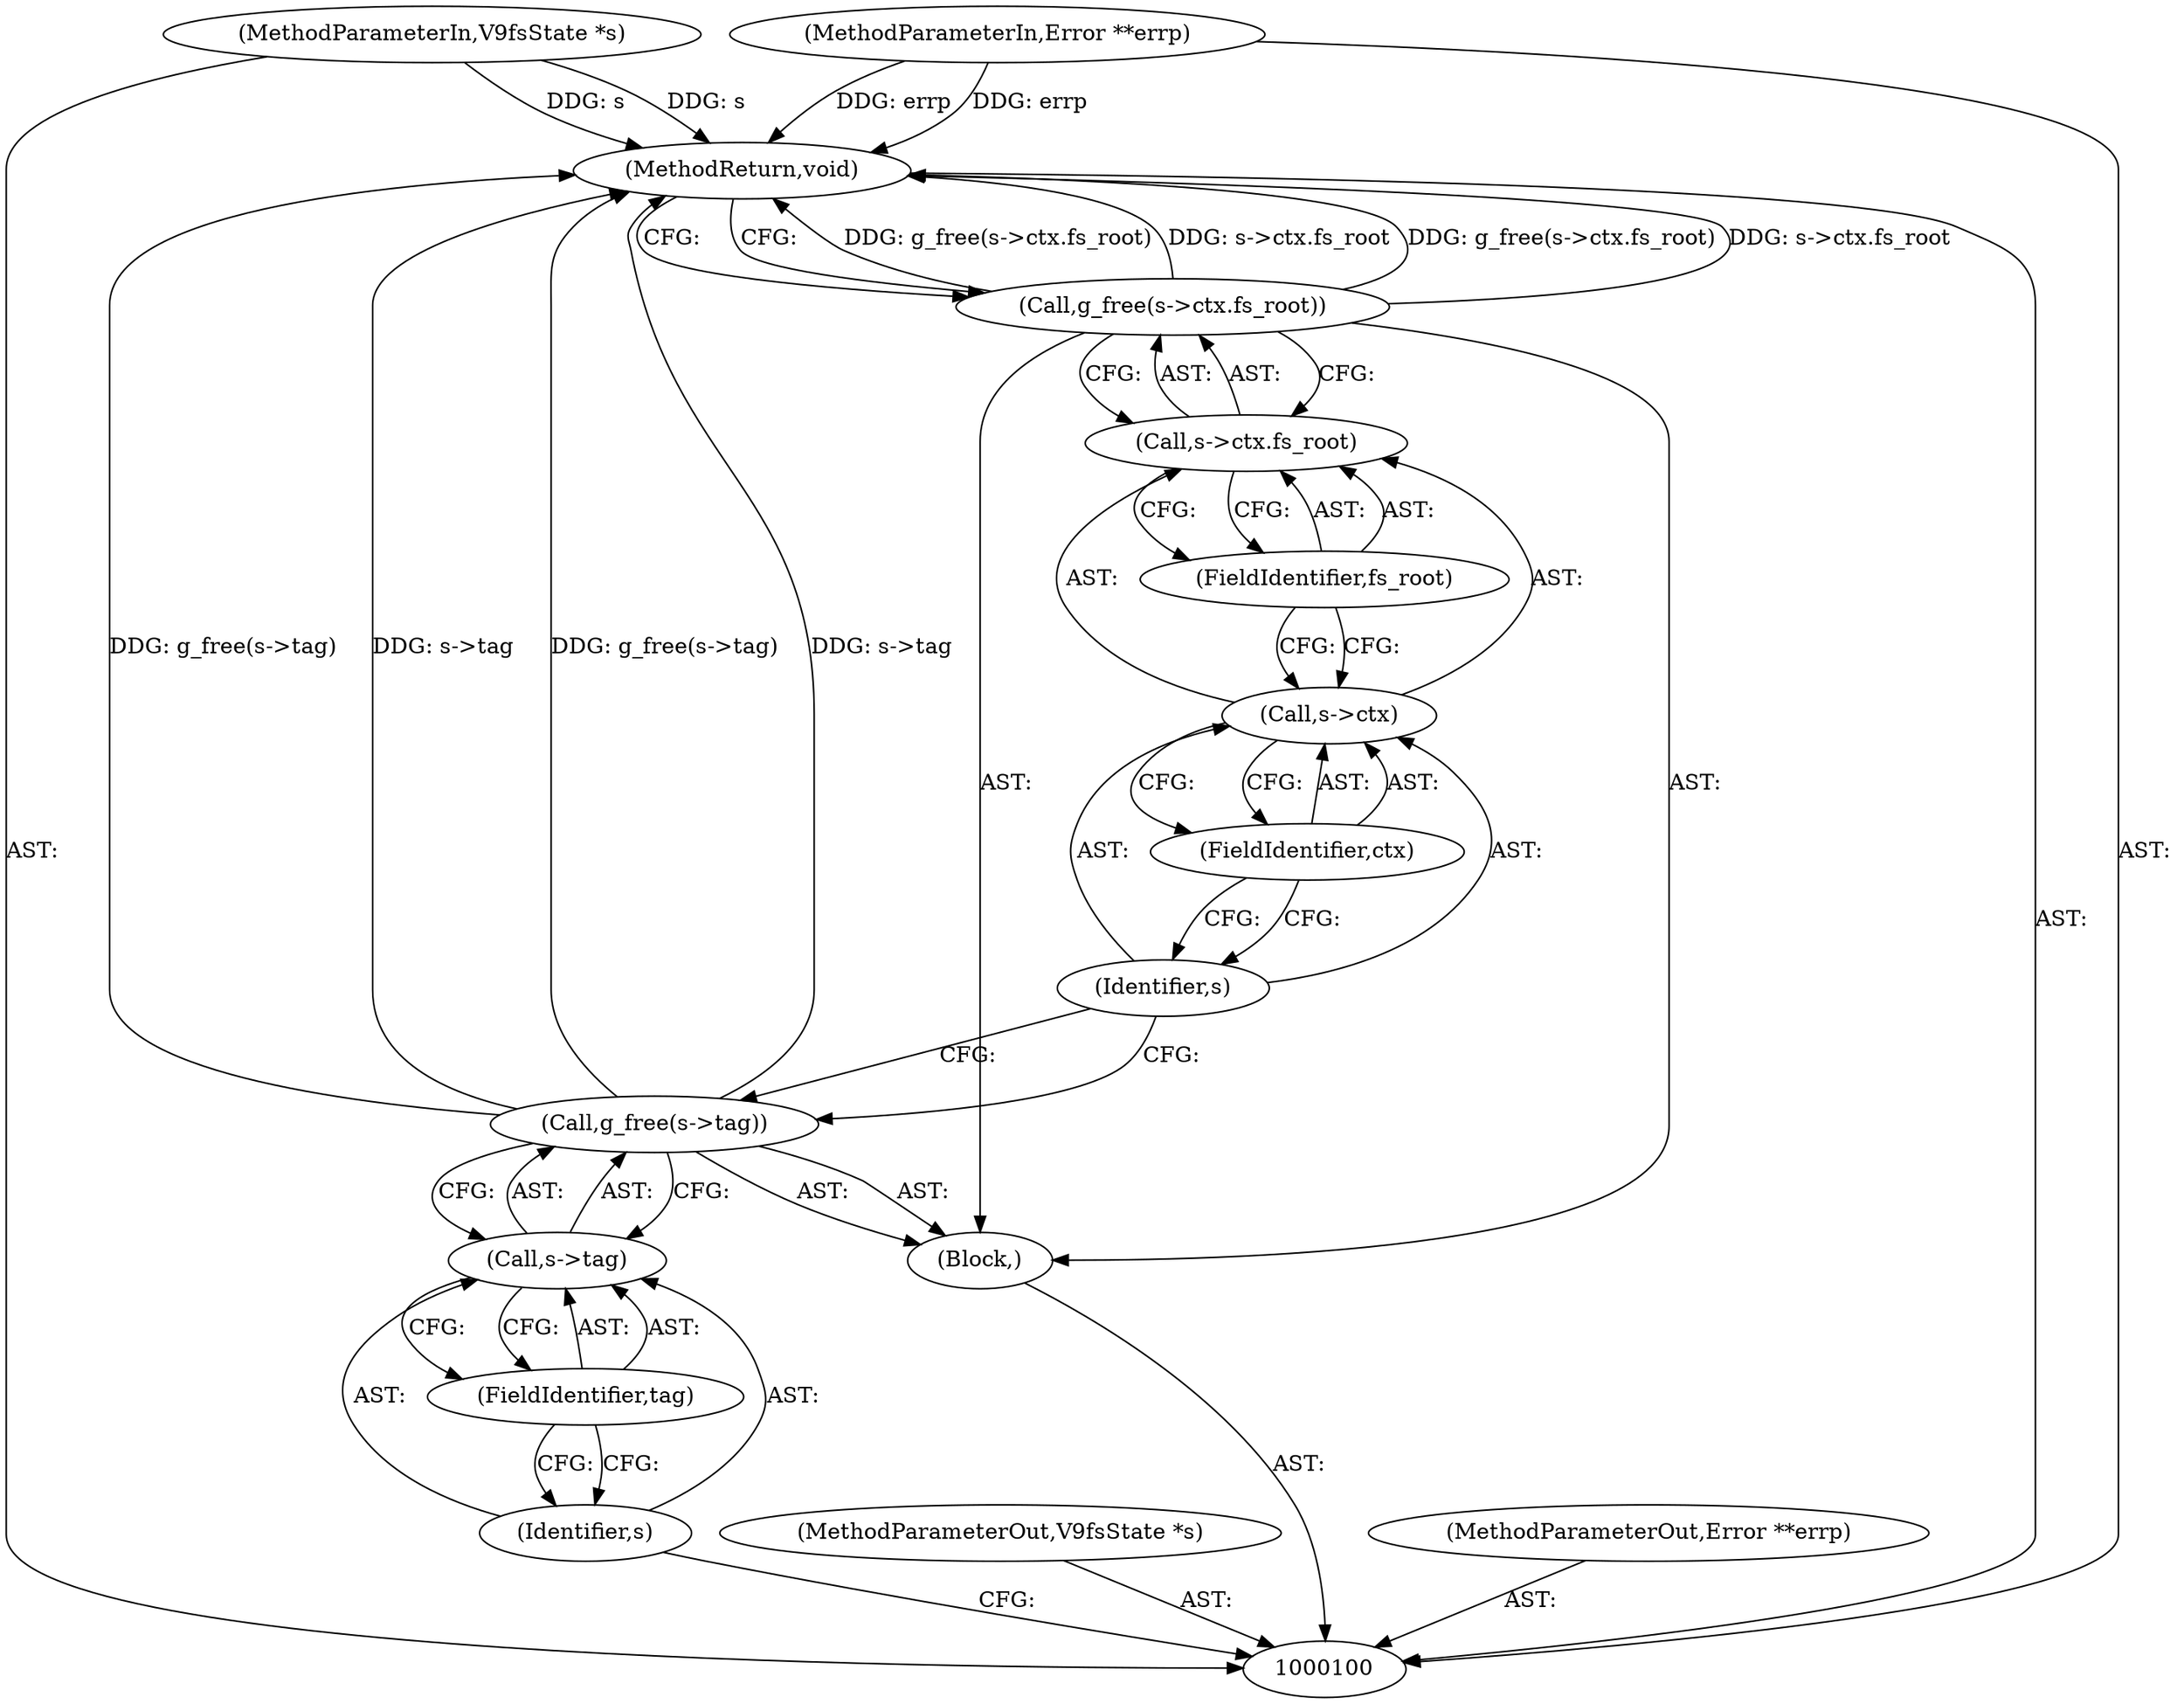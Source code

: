 digraph "0_qemu_4774718e5c194026ba5ee7a28d9be49be3080e42_0" {
"1000114" [label="(MethodReturn,void)"];
"1000101" [label="(MethodParameterIn,V9fsState *s)"];
"1000133" [label="(MethodParameterOut,V9fsState *s)"];
"1000102" [label="(MethodParameterIn,Error **errp)"];
"1000134" [label="(MethodParameterOut,Error **errp)"];
"1000103" [label="(Block,)"];
"1000105" [label="(Call,s->tag)"];
"1000106" [label="(Identifier,s)"];
"1000107" [label="(FieldIdentifier,tag)"];
"1000104" [label="(Call,g_free(s->tag))"];
"1000109" [label="(Call,s->ctx.fs_root)"];
"1000110" [label="(Call,s->ctx)"];
"1000111" [label="(Identifier,s)"];
"1000112" [label="(FieldIdentifier,ctx)"];
"1000113" [label="(FieldIdentifier,fs_root)"];
"1000108" [label="(Call,g_free(s->ctx.fs_root))"];
"1000114" -> "1000100"  [label="AST: "];
"1000114" -> "1000108"  [label="CFG: "];
"1000108" -> "1000114"  [label="DDG: g_free(s->ctx.fs_root)"];
"1000108" -> "1000114"  [label="DDG: s->ctx.fs_root"];
"1000104" -> "1000114"  [label="DDG: g_free(s->tag)"];
"1000104" -> "1000114"  [label="DDG: s->tag"];
"1000102" -> "1000114"  [label="DDG: errp"];
"1000101" -> "1000114"  [label="DDG: s"];
"1000101" -> "1000100"  [label="AST: "];
"1000101" -> "1000114"  [label="DDG: s"];
"1000133" -> "1000100"  [label="AST: "];
"1000102" -> "1000100"  [label="AST: "];
"1000102" -> "1000114"  [label="DDG: errp"];
"1000134" -> "1000100"  [label="AST: "];
"1000103" -> "1000100"  [label="AST: "];
"1000104" -> "1000103"  [label="AST: "];
"1000108" -> "1000103"  [label="AST: "];
"1000105" -> "1000104"  [label="AST: "];
"1000105" -> "1000107"  [label="CFG: "];
"1000106" -> "1000105"  [label="AST: "];
"1000107" -> "1000105"  [label="AST: "];
"1000104" -> "1000105"  [label="CFG: "];
"1000106" -> "1000105"  [label="AST: "];
"1000106" -> "1000100"  [label="CFG: "];
"1000107" -> "1000106"  [label="CFG: "];
"1000107" -> "1000105"  [label="AST: "];
"1000107" -> "1000106"  [label="CFG: "];
"1000105" -> "1000107"  [label="CFG: "];
"1000104" -> "1000103"  [label="AST: "];
"1000104" -> "1000105"  [label="CFG: "];
"1000105" -> "1000104"  [label="AST: "];
"1000111" -> "1000104"  [label="CFG: "];
"1000104" -> "1000114"  [label="DDG: g_free(s->tag)"];
"1000104" -> "1000114"  [label="DDG: s->tag"];
"1000109" -> "1000108"  [label="AST: "];
"1000109" -> "1000113"  [label="CFG: "];
"1000110" -> "1000109"  [label="AST: "];
"1000113" -> "1000109"  [label="AST: "];
"1000108" -> "1000109"  [label="CFG: "];
"1000110" -> "1000109"  [label="AST: "];
"1000110" -> "1000112"  [label="CFG: "];
"1000111" -> "1000110"  [label="AST: "];
"1000112" -> "1000110"  [label="AST: "];
"1000113" -> "1000110"  [label="CFG: "];
"1000111" -> "1000110"  [label="AST: "];
"1000111" -> "1000104"  [label="CFG: "];
"1000112" -> "1000111"  [label="CFG: "];
"1000112" -> "1000110"  [label="AST: "];
"1000112" -> "1000111"  [label="CFG: "];
"1000110" -> "1000112"  [label="CFG: "];
"1000113" -> "1000109"  [label="AST: "];
"1000113" -> "1000110"  [label="CFG: "];
"1000109" -> "1000113"  [label="CFG: "];
"1000108" -> "1000103"  [label="AST: "];
"1000108" -> "1000109"  [label="CFG: "];
"1000109" -> "1000108"  [label="AST: "];
"1000114" -> "1000108"  [label="CFG: "];
"1000108" -> "1000114"  [label="DDG: g_free(s->ctx.fs_root)"];
"1000108" -> "1000114"  [label="DDG: s->ctx.fs_root"];
}
